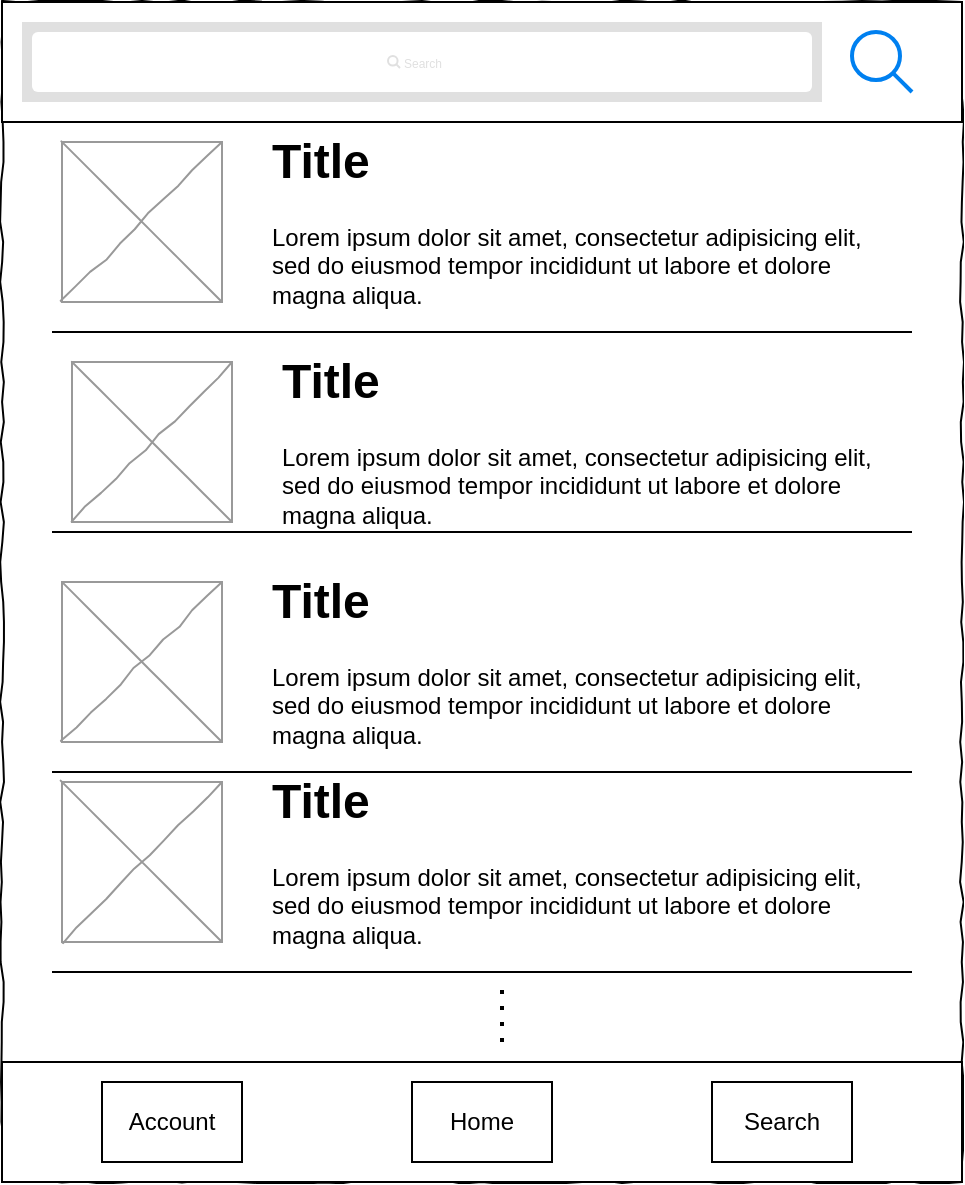 <mxfile version="15.4.0" type="device"><diagram id="GKXEr2mqg6AiU6Aixi84" name="Page-1"><mxGraphModel dx="1024" dy="592" grid="1" gridSize="10" guides="1" tooltips="1" connect="1" arrows="1" fold="1" page="1" pageScale="1" pageWidth="1100" pageHeight="850" math="0" shadow="0"><root><mxCell id="0"/><mxCell id="1" parent="0"/><mxCell id="mBqcItVOYJM-ebpflQOH-19" value="" style="whiteSpace=wrap;html=1;rounded=0;shadow=0;labelBackgroundColor=none;strokeWidth=1;fillColor=none;fontFamily=Verdana;fontSize=12;align=center;comic=1;" vertex="1" parent="1"><mxGeometry x="30" y="90" width="480" height="590" as="geometry"/></mxCell><mxCell id="mBqcItVOYJM-ebpflQOH-20" value="" style="rounded=0;whiteSpace=wrap;html=1;" vertex="1" parent="1"><mxGeometry x="30" y="620" width="480" height="60" as="geometry"/></mxCell><mxCell id="mBqcItVOYJM-ebpflQOH-7" value="" style="group" vertex="1" connectable="0" parent="1"><mxGeometry x="235" y="630" width="70" height="40" as="geometry"/></mxCell><mxCell id="mBqcItVOYJM-ebpflQOH-8" value="" style="rounded=0;whiteSpace=wrap;html=1;" vertex="1" parent="mBqcItVOYJM-ebpflQOH-7"><mxGeometry width="70" height="40" as="geometry"/></mxCell><mxCell id="mBqcItVOYJM-ebpflQOH-9" value="Home" style="text;html=1;strokeColor=none;fillColor=none;align=center;verticalAlign=middle;whiteSpace=wrap;rounded=0;" vertex="1" parent="mBqcItVOYJM-ebpflQOH-7"><mxGeometry x="14" y="10" width="42" height="20" as="geometry"/></mxCell><mxCell id="mBqcItVOYJM-ebpflQOH-10" value="" style="group" vertex="1" connectable="0" parent="1"><mxGeometry x="385" y="630" width="70" height="40" as="geometry"/></mxCell><mxCell id="mBqcItVOYJM-ebpflQOH-11" value="" style="rounded=0;whiteSpace=wrap;html=1;" vertex="1" parent="mBqcItVOYJM-ebpflQOH-10"><mxGeometry width="70" height="40" as="geometry"/></mxCell><mxCell id="mBqcItVOYJM-ebpflQOH-12" value="Search" style="text;html=1;strokeColor=none;fillColor=none;align=center;verticalAlign=middle;whiteSpace=wrap;rounded=0;" vertex="1" parent="mBqcItVOYJM-ebpflQOH-10"><mxGeometry x="14" y="10" width="42" height="20" as="geometry"/></mxCell><mxCell id="mBqcItVOYJM-ebpflQOH-13" value="" style="group" vertex="1" connectable="0" parent="1"><mxGeometry x="80" y="630" width="70" height="40" as="geometry"/></mxCell><mxCell id="mBqcItVOYJM-ebpflQOH-14" value="" style="rounded=0;whiteSpace=wrap;html=1;" vertex="1" parent="mBqcItVOYJM-ebpflQOH-13"><mxGeometry width="70" height="40" as="geometry"/></mxCell><mxCell id="mBqcItVOYJM-ebpflQOH-15" value="Account" style="text;html=1;strokeColor=none;fillColor=none;align=center;verticalAlign=middle;whiteSpace=wrap;rounded=0;" vertex="1" parent="mBqcItVOYJM-ebpflQOH-13"><mxGeometry x="14" y="10" width="42" height="20" as="geometry"/></mxCell><mxCell id="mBqcItVOYJM-ebpflQOH-21" value="" style="rounded=0;whiteSpace=wrap;html=1;" vertex="1" parent="1"><mxGeometry x="30" y="90" width="480" height="60" as="geometry"/></mxCell><mxCell id="mBqcItVOYJM-ebpflQOH-22" value="" style="html=1;verticalLabelPosition=bottom;align=center;labelBackgroundColor=#ffffff;verticalAlign=top;strokeWidth=2;strokeColor=#0080F0;shadow=0;dashed=0;shape=mxgraph.ios7.icons.looking_glass;" vertex="1" parent="1"><mxGeometry x="455" y="105" width="30" height="30" as="geometry"/></mxCell><mxCell id="mBqcItVOYJM-ebpflQOH-23" value="" style="shape=rect;fillColor=#e0e0e0;strokeColor=none;" vertex="1" parent="1"><mxGeometry x="40" y="100" width="400" height="40" as="geometry"/></mxCell><mxCell id="mBqcItVOYJM-ebpflQOH-24" value="" style="html=1;strokeWidth=1;shadow=0;dashed=0;shape=mxgraph.ios7ui.marginRect;rx=3;ry=3;rectMargin=5;strokeColor=none;" vertex="1" parent="mBqcItVOYJM-ebpflQOH-23"><mxGeometry width="400" height="40" as="geometry"/></mxCell><mxCell id="mBqcItVOYJM-ebpflQOH-25" value="Search" style="shape=mxgraph.ios7.icons.looking_glass;strokeColor=#e0e0e0;fillColor=none;fontColor=#e0e0e0;labelPosition=right;verticalLabelPosition=middle;align=left;verticalAlign=middle;fontSize=6;fontStyle=0;spacingTop=2;sketch=0;" vertex="1" parent="mBqcItVOYJM-ebpflQOH-23"><mxGeometry x="0.5" y="0.5" width="6" height="6" relative="1" as="geometry"><mxPoint x="-17" y="-3" as="offset"/></mxGeometry></mxCell><mxCell id="mBqcItVOYJM-ebpflQOH-30" value="" style="line;strokeWidth=1;rotatable=0;dashed=0;labelPosition=right;align=left;verticalAlign=middle;spacingTop=0;spacingLeft=6;points=[];portConstraint=eastwest;" vertex="1" parent="1"><mxGeometry x="55" y="250" width="430" height="10" as="geometry"/></mxCell><mxCell id="mBqcItVOYJM-ebpflQOH-31" value="" style="line;strokeWidth=1;rotatable=0;dashed=0;labelPosition=right;align=left;verticalAlign=middle;spacingTop=0;spacingLeft=6;points=[];portConstraint=eastwest;" vertex="1" parent="1"><mxGeometry x="55" y="350" width="430" height="10" as="geometry"/></mxCell><mxCell id="mBqcItVOYJM-ebpflQOH-32" value="" style="line;strokeWidth=1;rotatable=0;dashed=0;labelPosition=right;align=left;verticalAlign=middle;spacingTop=0;spacingLeft=6;points=[];portConstraint=eastwest;" vertex="1" parent="1"><mxGeometry x="55" y="470" width="430" height="10" as="geometry"/></mxCell><mxCell id="mBqcItVOYJM-ebpflQOH-33" value="" style="line;strokeWidth=1;rotatable=0;dashed=0;labelPosition=right;align=left;verticalAlign=middle;spacingTop=0;spacingLeft=6;points=[];portConstraint=eastwest;" vertex="1" parent="1"><mxGeometry x="55" y="570" width="430" height="10" as="geometry"/></mxCell><mxCell id="mBqcItVOYJM-ebpflQOH-34" value="" style="endArrow=none;dashed=1;html=1;dashPattern=1 3;strokeWidth=2;rounded=0;edgeStyle=orthogonalEdgeStyle;" edge="1" parent="1"><mxGeometry width="50" height="50" relative="1" as="geometry"><mxPoint x="280" y="610" as="sourcePoint"/><mxPoint x="280" y="580" as="targetPoint"/></mxGeometry></mxCell><mxCell id="mBqcItVOYJM-ebpflQOH-35" value="" style="verticalLabelPosition=bottom;shadow=0;dashed=0;align=center;html=1;verticalAlign=top;strokeWidth=1;shape=mxgraph.mockup.graphics.simpleIcon;strokeColor=#999999;rounded=0;labelBackgroundColor=none;fontFamily=Verdana;fontSize=14;fontColor=#000000;comic=1;" vertex="1" parent="1"><mxGeometry x="60" y="160" width="80" height="80" as="geometry"/></mxCell><mxCell id="mBqcItVOYJM-ebpflQOH-38" value="&lt;h1&gt;Title&lt;/h1&gt;&lt;p&gt;Lorem ipsum dolor sit amet, consectetur adipisicing elit, sed do eiusmod tempor incididunt ut labore et dolore magna aliqua.&lt;/p&gt;" style="text;html=1;strokeColor=none;fillColor=none;spacing=5;spacingTop=-20;whiteSpace=wrap;overflow=hidden;rounded=0;" vertex="1" parent="1"><mxGeometry x="160" y="150" width="320" height="100" as="geometry"/></mxCell><mxCell id="mBqcItVOYJM-ebpflQOH-39" value="" style="verticalLabelPosition=bottom;shadow=0;dashed=0;align=center;html=1;verticalAlign=top;strokeWidth=1;shape=mxgraph.mockup.graphics.simpleIcon;strokeColor=#999999;rounded=0;labelBackgroundColor=none;fontFamily=Verdana;fontSize=14;fontColor=#000000;comic=1;" vertex="1" parent="1"><mxGeometry x="65" y="270" width="80" height="80" as="geometry"/></mxCell><mxCell id="mBqcItVOYJM-ebpflQOH-40" value="&lt;h1&gt;Title&lt;/h1&gt;&lt;p&gt;Lorem ipsum dolor sit amet, consectetur adipisicing elit, sed do eiusmod tempor incididunt ut labore et dolore magna aliqua.&lt;/p&gt;" style="text;html=1;strokeColor=none;fillColor=none;spacing=5;spacingTop=-20;whiteSpace=wrap;overflow=hidden;rounded=0;" vertex="1" parent="1"><mxGeometry x="165" y="260" width="320" height="100" as="geometry"/></mxCell><mxCell id="mBqcItVOYJM-ebpflQOH-41" value="" style="verticalLabelPosition=bottom;shadow=0;dashed=0;align=center;html=1;verticalAlign=top;strokeWidth=1;shape=mxgraph.mockup.graphics.simpleIcon;strokeColor=#999999;rounded=0;labelBackgroundColor=none;fontFamily=Verdana;fontSize=14;fontColor=#000000;comic=1;" vertex="1" parent="1"><mxGeometry x="60" y="380" width="80" height="80" as="geometry"/></mxCell><mxCell id="mBqcItVOYJM-ebpflQOH-42" value="&lt;h1&gt;Title&lt;/h1&gt;&lt;p&gt;Lorem ipsum dolor sit amet, consectetur adipisicing elit, sed do eiusmod tempor incididunt ut labore et dolore magna aliqua.&lt;/p&gt;" style="text;html=1;strokeColor=none;fillColor=none;spacing=5;spacingTop=-20;whiteSpace=wrap;overflow=hidden;rounded=0;" vertex="1" parent="1"><mxGeometry x="160" y="370" width="320" height="100" as="geometry"/></mxCell><mxCell id="mBqcItVOYJM-ebpflQOH-43" value="" style="verticalLabelPosition=bottom;shadow=0;dashed=0;align=center;html=1;verticalAlign=top;strokeWidth=1;shape=mxgraph.mockup.graphics.simpleIcon;strokeColor=#999999;rounded=0;labelBackgroundColor=none;fontFamily=Verdana;fontSize=14;fontColor=#000000;comic=1;" vertex="1" parent="1"><mxGeometry x="60" y="480" width="80" height="80" as="geometry"/></mxCell><mxCell id="mBqcItVOYJM-ebpflQOH-44" value="&lt;h1&gt;Title&lt;/h1&gt;&lt;p&gt;Lorem ipsum dolor sit amet, consectetur adipisicing elit, sed do eiusmod tempor incididunt ut labore et dolore magna aliqua.&lt;/p&gt;" style="text;html=1;strokeColor=none;fillColor=none;spacing=5;spacingTop=-20;whiteSpace=wrap;overflow=hidden;rounded=0;" vertex="1" parent="1"><mxGeometry x="160" y="470" width="320" height="100" as="geometry"/></mxCell></root></mxGraphModel></diagram></mxfile>